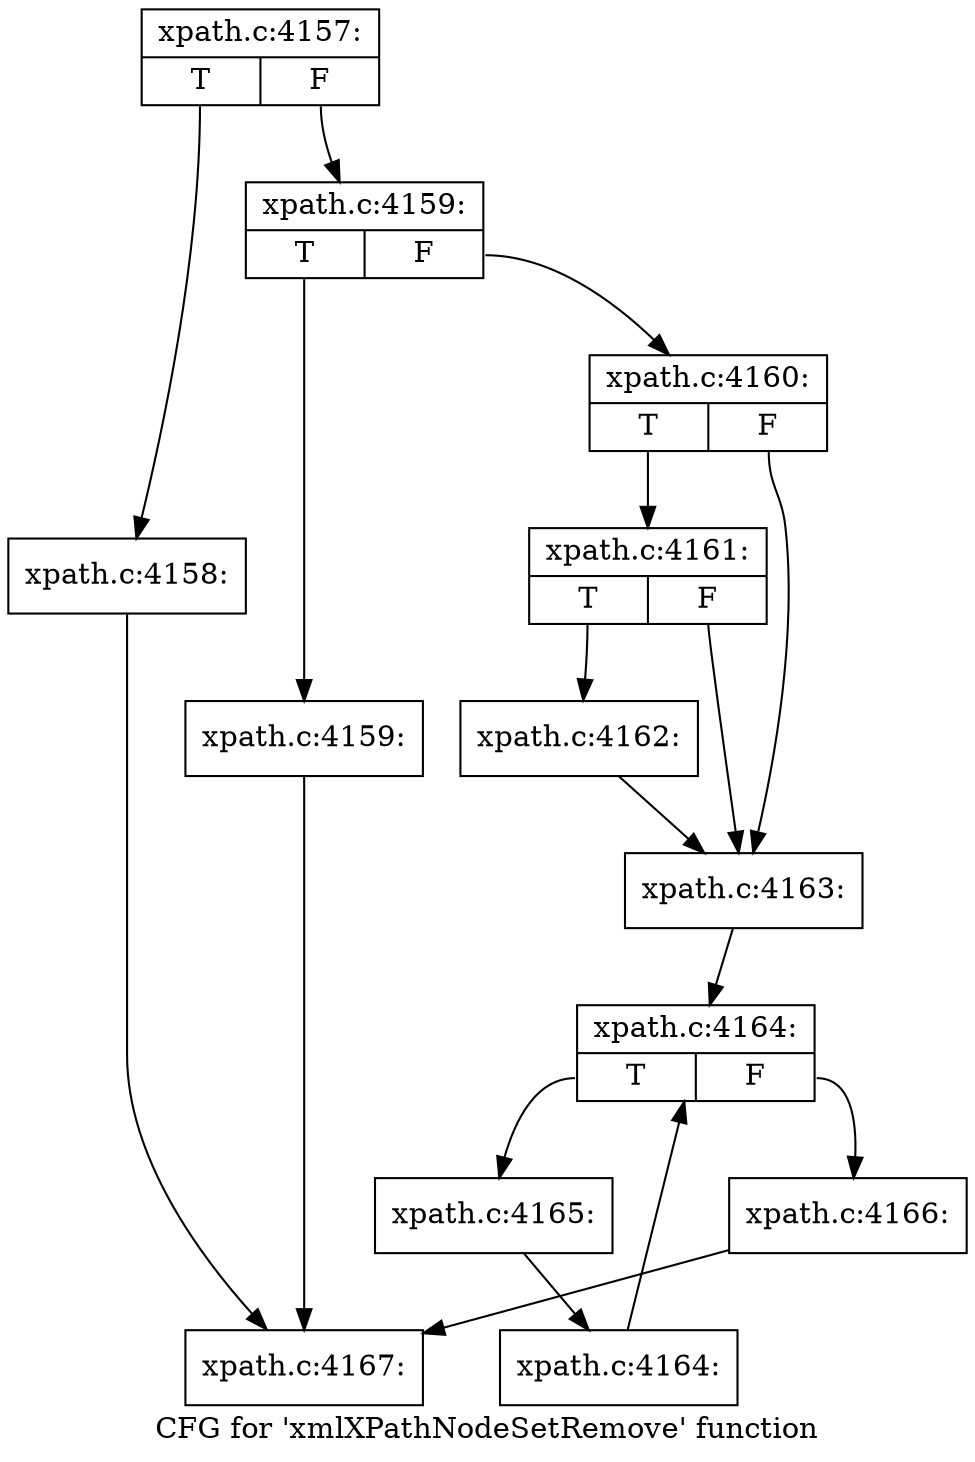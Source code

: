 digraph "CFG for 'xmlXPathNodeSetRemove' function" {
	label="CFG for 'xmlXPathNodeSetRemove' function";

	Node0x55e6b25774d0 [shape=record,label="{xpath.c:4157:|{<s0>T|<s1>F}}"];
	Node0x55e6b25774d0:s0 -> Node0x55e6b257ce40;
	Node0x55e6b25774d0:s1 -> Node0x55e6b257d260;
	Node0x55e6b257ce40 [shape=record,label="{xpath.c:4158:}"];
	Node0x55e6b257ce40 -> Node0x55e6b257ccb0;
	Node0x55e6b257d260 [shape=record,label="{xpath.c:4159:|{<s0>T|<s1>F}}"];
	Node0x55e6b257d260:s0 -> Node0x55e6b257df90;
	Node0x55e6b257d260:s1 -> Node0x55e6b257dfe0;
	Node0x55e6b257df90 [shape=record,label="{xpath.c:4159:}"];
	Node0x55e6b257df90 -> Node0x55e6b257ccb0;
	Node0x55e6b257dfe0 [shape=record,label="{xpath.c:4160:|{<s0>T|<s1>F}}"];
	Node0x55e6b257dfe0:s0 -> Node0x55e6b257e520;
	Node0x55e6b257dfe0:s1 -> Node0x55e6b257e4d0;
	Node0x55e6b257e520 [shape=record,label="{xpath.c:4161:|{<s0>T|<s1>F}}"];
	Node0x55e6b257e520:s0 -> Node0x55e6b257e480;
	Node0x55e6b257e520:s1 -> Node0x55e6b257e4d0;
	Node0x55e6b257e480 [shape=record,label="{xpath.c:4162:}"];
	Node0x55e6b257e480 -> Node0x55e6b257e4d0;
	Node0x55e6b257e4d0 [shape=record,label="{xpath.c:4163:}"];
	Node0x55e6b257e4d0 -> Node0x55e6b257f870;
	Node0x55e6b257f870 [shape=record,label="{xpath.c:4164:|{<s0>T|<s1>F}}"];
	Node0x55e6b257f870:s0 -> Node0x55e6b257fb50;
	Node0x55e6b257f870:s1 -> Node0x55e6b257f820;
	Node0x55e6b257fb50 [shape=record,label="{xpath.c:4165:}"];
	Node0x55e6b257fb50 -> Node0x55e6b257fac0;
	Node0x55e6b257fac0 [shape=record,label="{xpath.c:4164:}"];
	Node0x55e6b257fac0 -> Node0x55e6b257f870;
	Node0x55e6b257f820 [shape=record,label="{xpath.c:4166:}"];
	Node0x55e6b257f820 -> Node0x55e6b257ccb0;
	Node0x55e6b257ccb0 [shape=record,label="{xpath.c:4167:}"];
}
